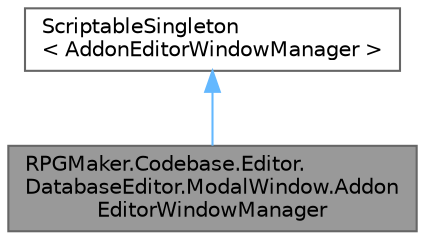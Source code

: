 digraph "RPGMaker.Codebase.Editor.DatabaseEditor.ModalWindow.AddonEditorWindowManager"
{
 // LATEX_PDF_SIZE
  bgcolor="transparent";
  edge [fontname=Helvetica,fontsize=10,labelfontname=Helvetica,labelfontsize=10];
  node [fontname=Helvetica,fontsize=10,shape=box,height=0.2,width=0.4];
  Node1 [id="Node000001",label="RPGMaker.Codebase.Editor.\lDatabaseEditor.ModalWindow.Addon\lEditorWindowManager",height=0.2,width=0.4,color="gray40", fillcolor="grey60", style="filled", fontcolor="black",tooltip="😁 アドオン・エディター・ウィンドウ管理機"];
  Node2 -> Node1 [id="edge1_Node000001_Node000002",dir="back",color="steelblue1",style="solid",tooltip=" "];
  Node2 [id="Node000002",label="ScriptableSingleton\l\< AddonEditorWindowManager \>",height=0.2,width=0.4,color="gray40", fillcolor="white", style="filled",tooltip=" "];
}
